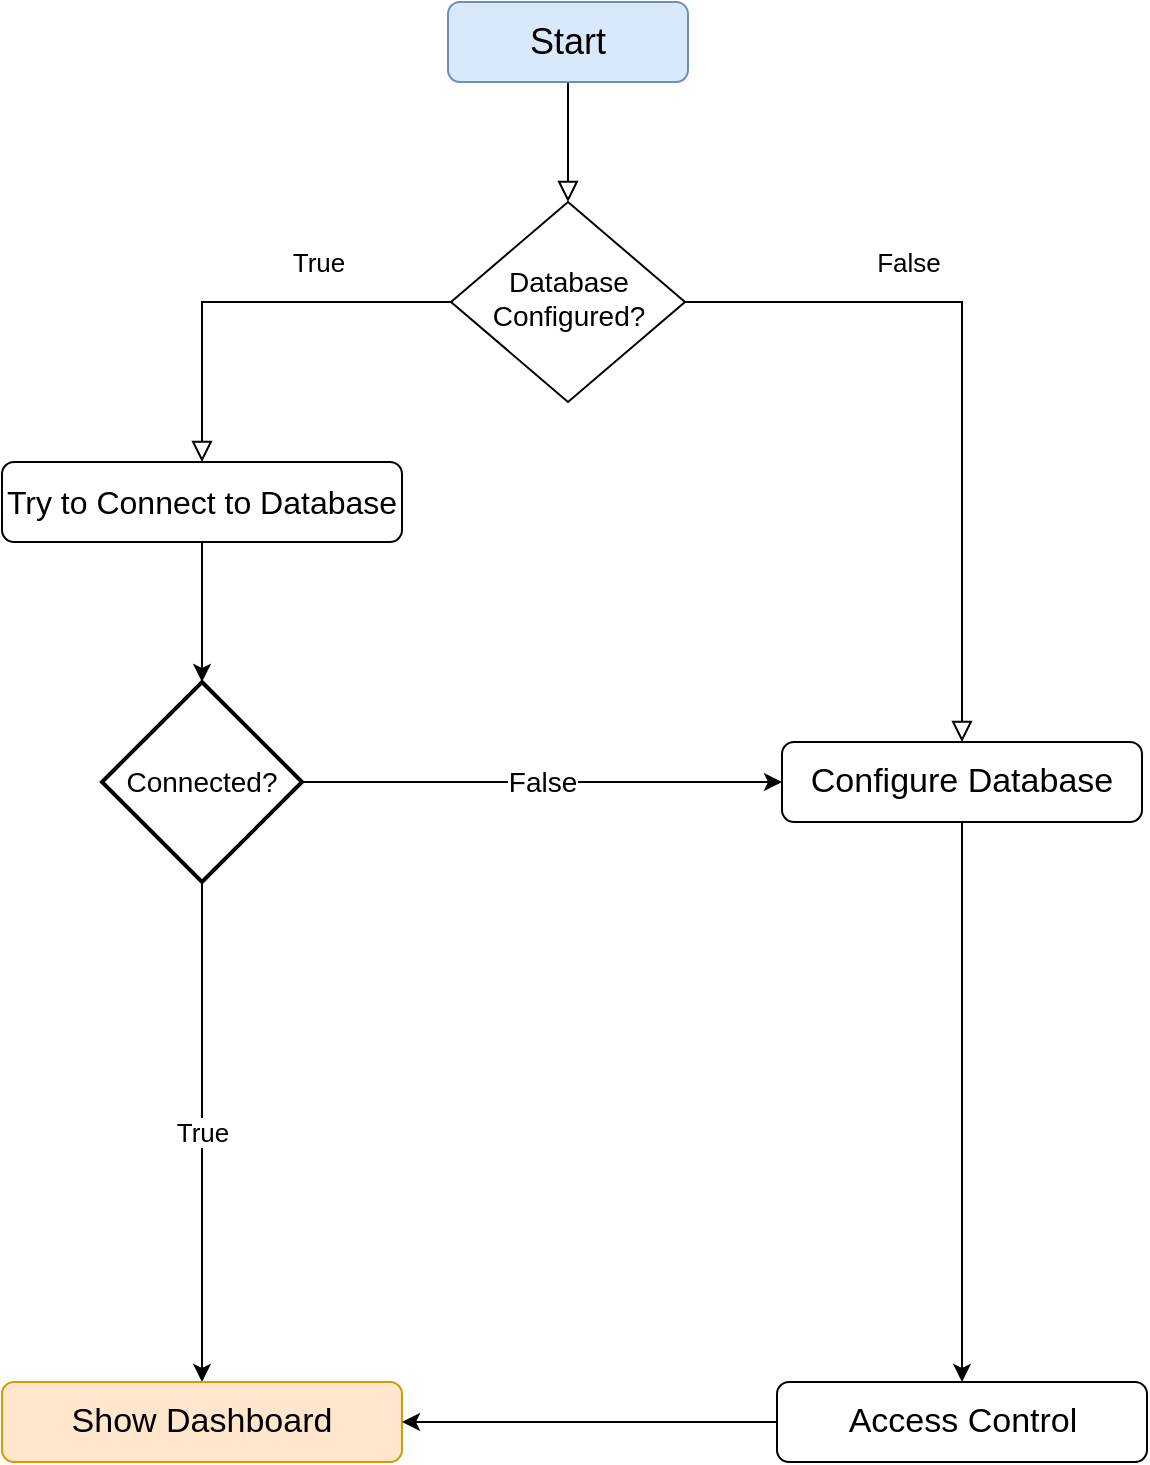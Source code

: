 <mxfile version="12.4.8" type="device"><diagram id="C5RBs43oDa-KdzZeNtuy" name="Start flow"><mxGraphModel dx="1422" dy="713" grid="1" gridSize="10" guides="1" tooltips="1" connect="1" arrows="1" fold="1" page="1" pageScale="1" pageWidth="827" pageHeight="1169" math="0" shadow="0"><root><mxCell id="WIyWlLk6GJQsqaUBKTNV-0"/><mxCell id="WIyWlLk6GJQsqaUBKTNV-1" parent="WIyWlLk6GJQsqaUBKTNV-0"/><mxCell id="WIyWlLk6GJQsqaUBKTNV-2" value="" style="rounded=0;html=1;jettySize=auto;orthogonalLoop=1;fontSize=11;endArrow=block;endFill=0;endSize=8;strokeWidth=1;shadow=0;labelBackgroundColor=none;edgeStyle=orthogonalEdgeStyle;" parent="WIyWlLk6GJQsqaUBKTNV-1" source="WIyWlLk6GJQsqaUBKTNV-3" target="WIyWlLk6GJQsqaUBKTNV-6" edge="1"><mxGeometry relative="1" as="geometry"/></mxCell><mxCell id="WIyWlLk6GJQsqaUBKTNV-3" value="Start" style="rounded=1;whiteSpace=wrap;html=1;fontSize=18;glass=0;strokeWidth=1;shadow=0;fillColor=#dae8fc;strokeColor=#6c8ebf;" parent="WIyWlLk6GJQsqaUBKTNV-1" vertex="1"><mxGeometry x="353" y="10" width="120" height="40" as="geometry"/></mxCell><mxCell id="WIyWlLk6GJQsqaUBKTNV-4" value="True" style="rounded=0;html=1;jettySize=auto;orthogonalLoop=1;fontSize=13;endArrow=block;endFill=0;endSize=8;strokeWidth=1;shadow=0;labelBackgroundColor=none;edgeStyle=orthogonalEdgeStyle;entryX=0.5;entryY=0;entryDx=0;entryDy=0;" parent="WIyWlLk6GJQsqaUBKTNV-1" source="WIyWlLk6GJQsqaUBKTNV-6" target="zsTU7XgQweTsic0LJNIs-10" edge="1"><mxGeometry x="-0.345" y="-20" relative="1" as="geometry"><mxPoint as="offset"/><mxPoint x="220" y="290" as="targetPoint"/></mxGeometry></mxCell><mxCell id="WIyWlLk6GJQsqaUBKTNV-5" value="False" style="edgeStyle=orthogonalEdgeStyle;rounded=0;html=1;jettySize=auto;orthogonalLoop=1;fontSize=13;endArrow=block;endFill=0;endSize=8;strokeWidth=1;shadow=0;labelBackgroundColor=none;" parent="WIyWlLk6GJQsqaUBKTNV-1" source="WIyWlLk6GJQsqaUBKTNV-6" target="WIyWlLk6GJQsqaUBKTNV-7" edge="1"><mxGeometry x="-0.379" y="20" relative="1" as="geometry"><mxPoint as="offset"/></mxGeometry></mxCell><mxCell id="WIyWlLk6GJQsqaUBKTNV-6" value="Database Configured?" style="rhombus;whiteSpace=wrap;html=1;shadow=0;fontFamily=Helvetica;fontSize=14;align=center;strokeWidth=1;spacing=6;spacingTop=-4;" parent="WIyWlLk6GJQsqaUBKTNV-1" vertex="1"><mxGeometry x="354.5" y="110" width="117" height="100" as="geometry"/></mxCell><mxCell id="zsTU7XgQweTsic0LJNIs-26" value="" style="edgeStyle=orthogonalEdgeStyle;rounded=0;orthogonalLoop=1;jettySize=auto;html=1;fontSize=17;entryX=0.5;entryY=0;entryDx=0;entryDy=0;" edge="1" parent="WIyWlLk6GJQsqaUBKTNV-1" source="WIyWlLk6GJQsqaUBKTNV-7" target="zsTU7XgQweTsic0LJNIs-24"><mxGeometry relative="1" as="geometry"><mxPoint x="610" y="500" as="targetPoint"/></mxGeometry></mxCell><mxCell id="WIyWlLk6GJQsqaUBKTNV-7" value="Configure Database" style="rounded=1;whiteSpace=wrap;html=1;fontSize=17;glass=0;strokeWidth=1;shadow=0;" parent="WIyWlLk6GJQsqaUBKTNV-1" vertex="1"><mxGeometry x="520" y="380" width="180" height="40" as="geometry"/></mxCell><mxCell id="zsTU7XgQweTsic0LJNIs-16" style="edgeStyle=orthogonalEdgeStyle;rounded=0;orthogonalLoop=1;jettySize=auto;html=1;entryX=0.5;entryY=0;entryDx=0;entryDy=0;entryPerimeter=0;fontSize=14;" edge="1" parent="WIyWlLk6GJQsqaUBKTNV-1" source="zsTU7XgQweTsic0LJNIs-10" target="zsTU7XgQweTsic0LJNIs-13"><mxGeometry relative="1" as="geometry"/></mxCell><mxCell id="zsTU7XgQweTsic0LJNIs-10" value="&lt;font style=&quot;font-size: 16px&quot;&gt;Try to Connect to Database&lt;/font&gt;" style="rounded=1;whiteSpace=wrap;html=1;fontSize=18;" vertex="1" parent="WIyWlLk6GJQsqaUBKTNV-1"><mxGeometry x="130" y="240" width="200" height="40" as="geometry"/></mxCell><mxCell id="zsTU7XgQweTsic0LJNIs-18" value="False&lt;br&gt;" style="edgeStyle=orthogonalEdgeStyle;rounded=0;orthogonalLoop=1;jettySize=auto;html=1;fontSize=14;entryX=0;entryY=0.5;entryDx=0;entryDy=0;" edge="1" parent="WIyWlLk6GJQsqaUBKTNV-1" source="zsTU7XgQweTsic0LJNIs-13" target="WIyWlLk6GJQsqaUBKTNV-7"><mxGeometry relative="1" as="geometry"><mxPoint x="360" y="400" as="targetPoint"/></mxGeometry></mxCell><mxCell id="zsTU7XgQweTsic0LJNIs-22" value="True" style="edgeStyle=orthogonalEdgeStyle;rounded=0;orthogonalLoop=1;jettySize=auto;html=1;entryX=0.5;entryY=0;entryDx=0;entryDy=0;fontSize=13;" edge="1" parent="WIyWlLk6GJQsqaUBKTNV-1" source="zsTU7XgQweTsic0LJNIs-13" target="zsTU7XgQweTsic0LJNIs-20"><mxGeometry relative="1" as="geometry"/></mxCell><mxCell id="zsTU7XgQweTsic0LJNIs-13" value="Connected?" style="strokeWidth=2;html=1;shape=mxgraph.flowchart.decision;whiteSpace=wrap;fontSize=14;" vertex="1" parent="WIyWlLk6GJQsqaUBKTNV-1"><mxGeometry x="180" y="350" width="100" height="100" as="geometry"/></mxCell><mxCell id="zsTU7XgQweTsic0LJNIs-20" value="&lt;font style=&quot;font-size: 17px&quot;&gt;Show Dashboard&lt;/font&gt;" style="rounded=1;whiteSpace=wrap;html=1;fontSize=13;fillColor=#ffe6cc;strokeColor=#d79b00;" vertex="1" parent="WIyWlLk6GJQsqaUBKTNV-1"><mxGeometry x="130" y="700" width="200" height="40" as="geometry"/></mxCell><mxCell id="zsTU7XgQweTsic0LJNIs-29" style="edgeStyle=orthogonalEdgeStyle;rounded=0;orthogonalLoop=1;jettySize=auto;html=1;entryX=1;entryY=0.5;entryDx=0;entryDy=0;fontSize=17;" edge="1" parent="WIyWlLk6GJQsqaUBKTNV-1" source="zsTU7XgQweTsic0LJNIs-24" target="zsTU7XgQweTsic0LJNIs-20"><mxGeometry relative="1" as="geometry"/></mxCell><mxCell id="zsTU7XgQweTsic0LJNIs-24" value="Access Control" style="rounded=1;whiteSpace=wrap;html=1;fontSize=17;" vertex="1" parent="WIyWlLk6GJQsqaUBKTNV-1"><mxGeometry x="517.5" y="700" width="185" height="40" as="geometry"/></mxCell></root></mxGraphModel></diagram></mxfile>